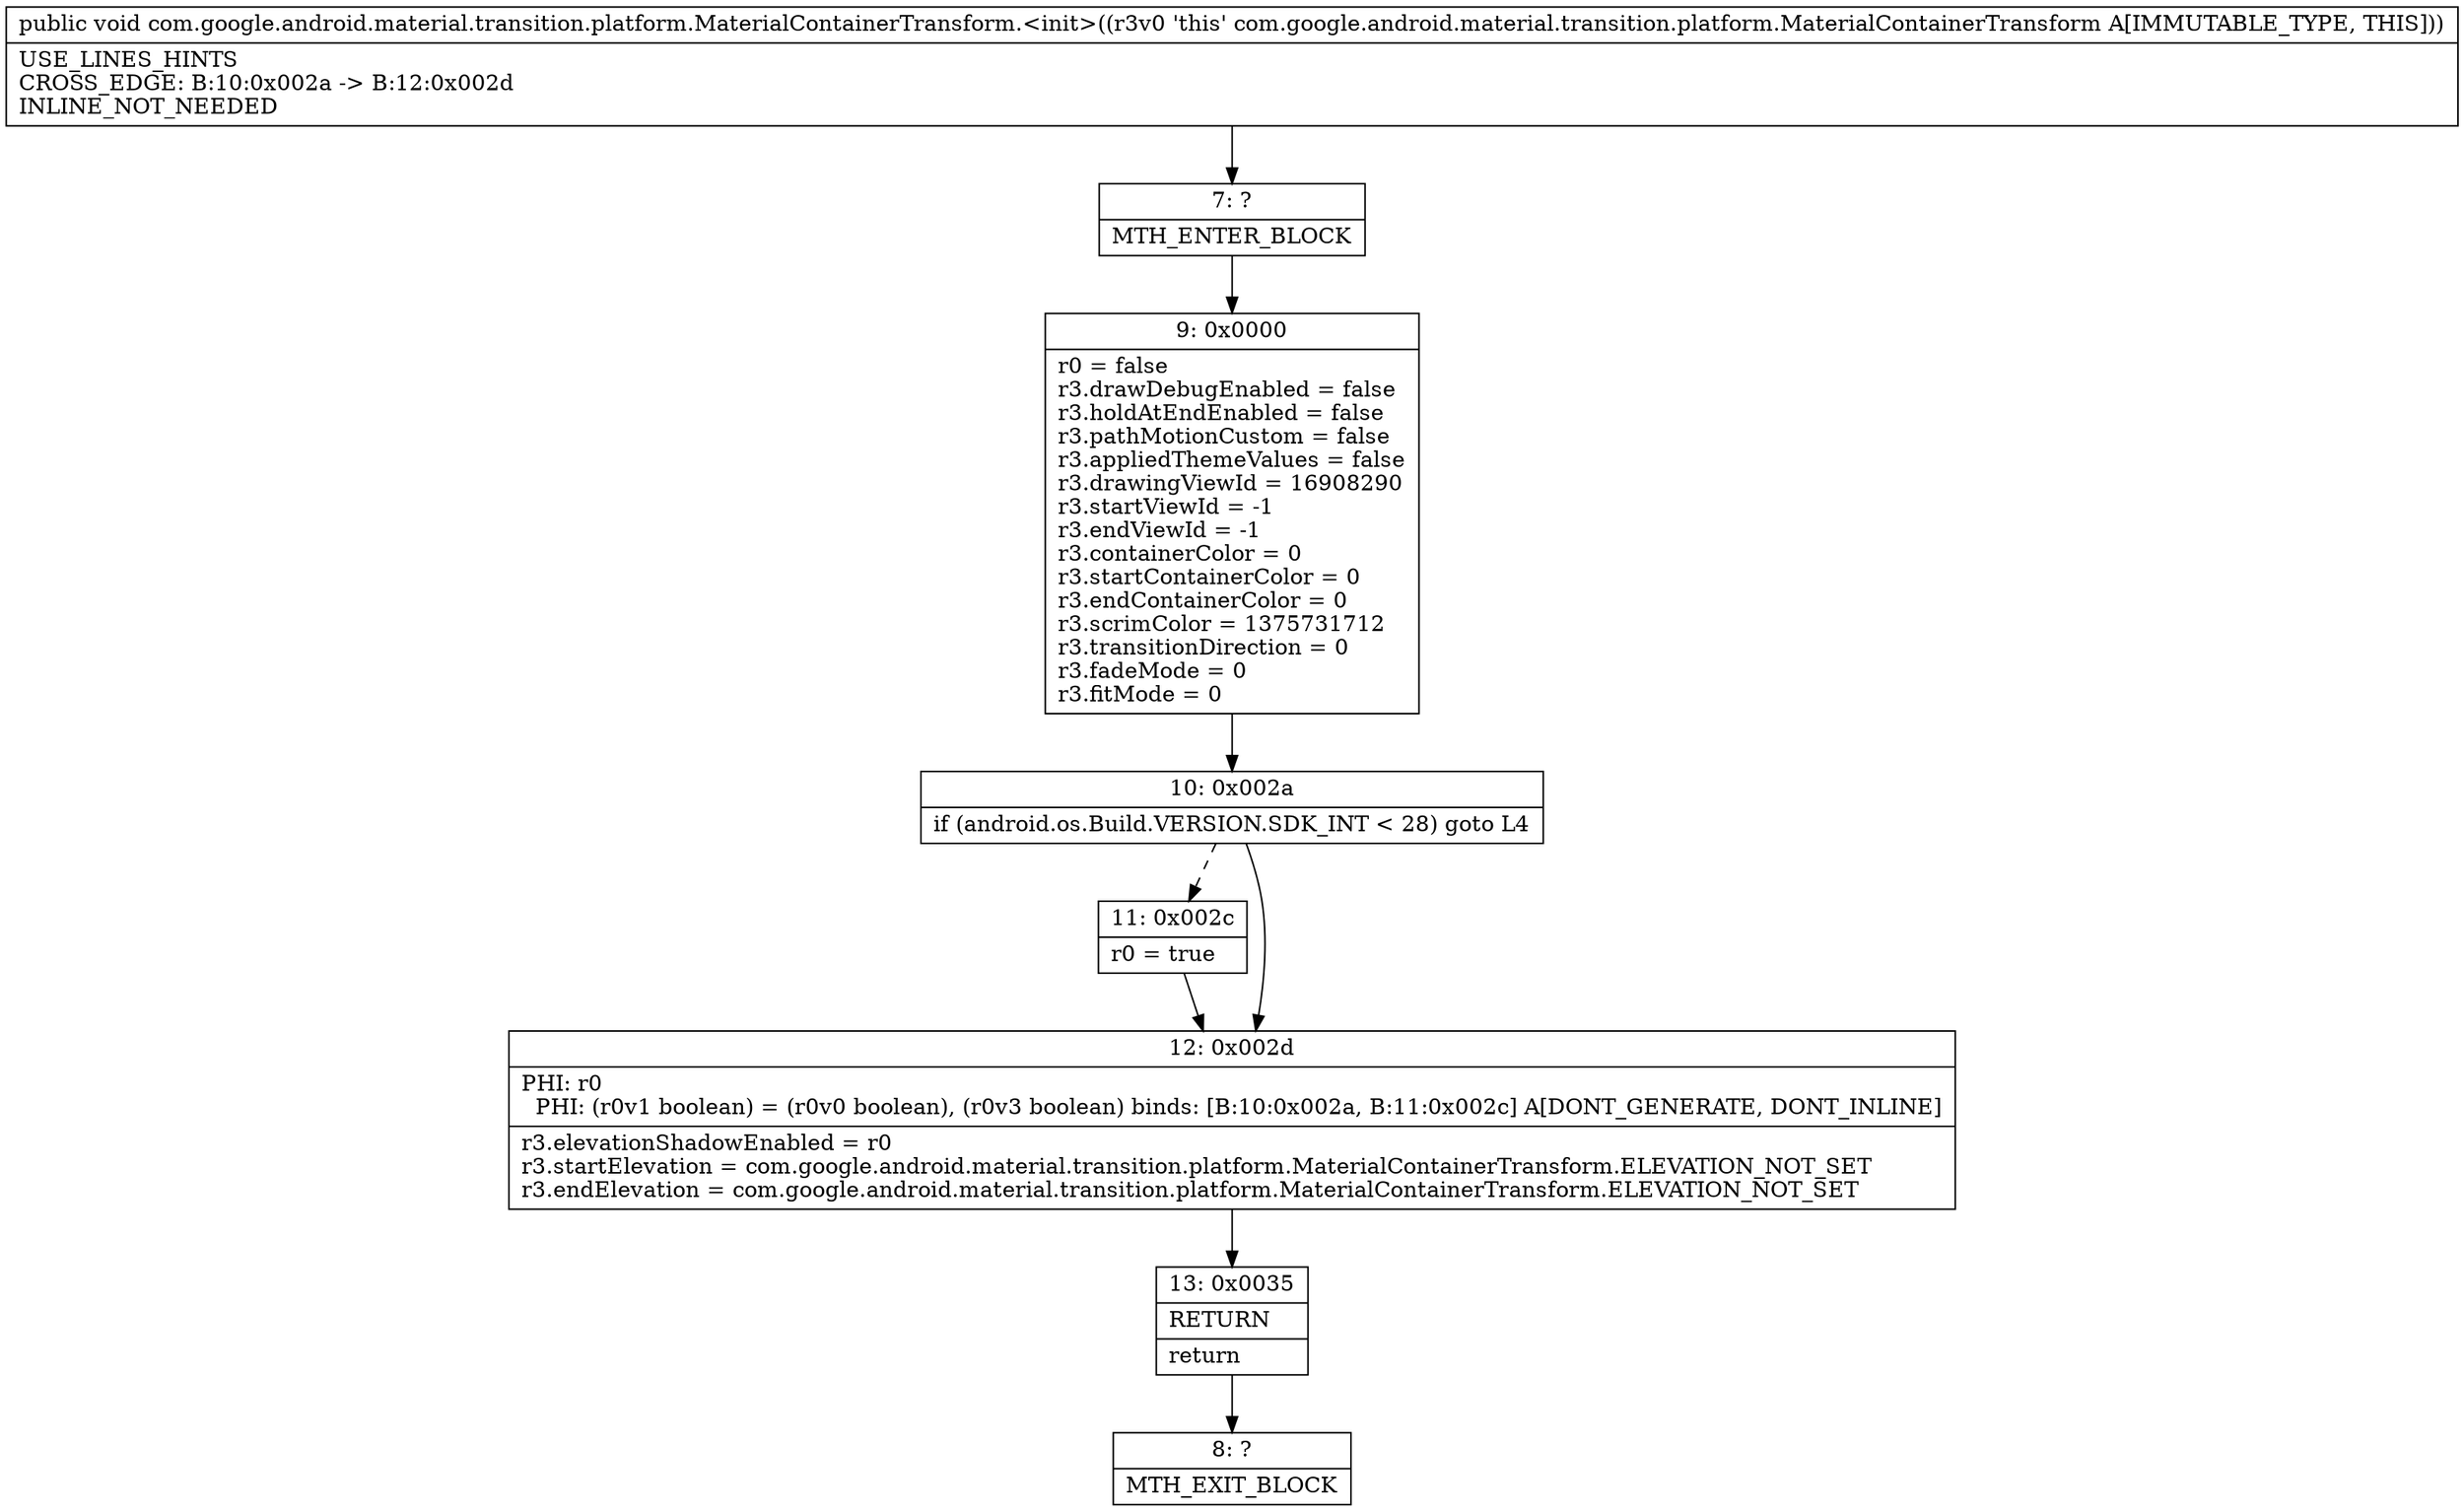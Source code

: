 digraph "CFG forcom.google.android.material.transition.platform.MaterialContainerTransform.\<init\>()V" {
Node_7 [shape=record,label="{7\:\ ?|MTH_ENTER_BLOCK\l}"];
Node_9 [shape=record,label="{9\:\ 0x0000|r0 = false\lr3.drawDebugEnabled = false\lr3.holdAtEndEnabled = false\lr3.pathMotionCustom = false\lr3.appliedThemeValues = false\lr3.drawingViewId = 16908290\lr3.startViewId = \-1\lr3.endViewId = \-1\lr3.containerColor = 0\lr3.startContainerColor = 0\lr3.endContainerColor = 0\lr3.scrimColor = 1375731712\lr3.transitionDirection = 0\lr3.fadeMode = 0\lr3.fitMode = 0\l}"];
Node_10 [shape=record,label="{10\:\ 0x002a|if (android.os.Build.VERSION.SDK_INT \< 28) goto L4\l}"];
Node_11 [shape=record,label="{11\:\ 0x002c|r0 = true\l}"];
Node_12 [shape=record,label="{12\:\ 0x002d|PHI: r0 \l  PHI: (r0v1 boolean) = (r0v0 boolean), (r0v3 boolean) binds: [B:10:0x002a, B:11:0x002c] A[DONT_GENERATE, DONT_INLINE]\l|r3.elevationShadowEnabled = r0\lr3.startElevation = com.google.android.material.transition.platform.MaterialContainerTransform.ELEVATION_NOT_SET\lr3.endElevation = com.google.android.material.transition.platform.MaterialContainerTransform.ELEVATION_NOT_SET\l}"];
Node_13 [shape=record,label="{13\:\ 0x0035|RETURN\l|return\l}"];
Node_8 [shape=record,label="{8\:\ ?|MTH_EXIT_BLOCK\l}"];
MethodNode[shape=record,label="{public void com.google.android.material.transition.platform.MaterialContainerTransform.\<init\>((r3v0 'this' com.google.android.material.transition.platform.MaterialContainerTransform A[IMMUTABLE_TYPE, THIS]))  | USE_LINES_HINTS\lCROSS_EDGE: B:10:0x002a \-\> B:12:0x002d\lINLINE_NOT_NEEDED\l}"];
MethodNode -> Node_7;Node_7 -> Node_9;
Node_9 -> Node_10;
Node_10 -> Node_11[style=dashed];
Node_10 -> Node_12;
Node_11 -> Node_12;
Node_12 -> Node_13;
Node_13 -> Node_8;
}

